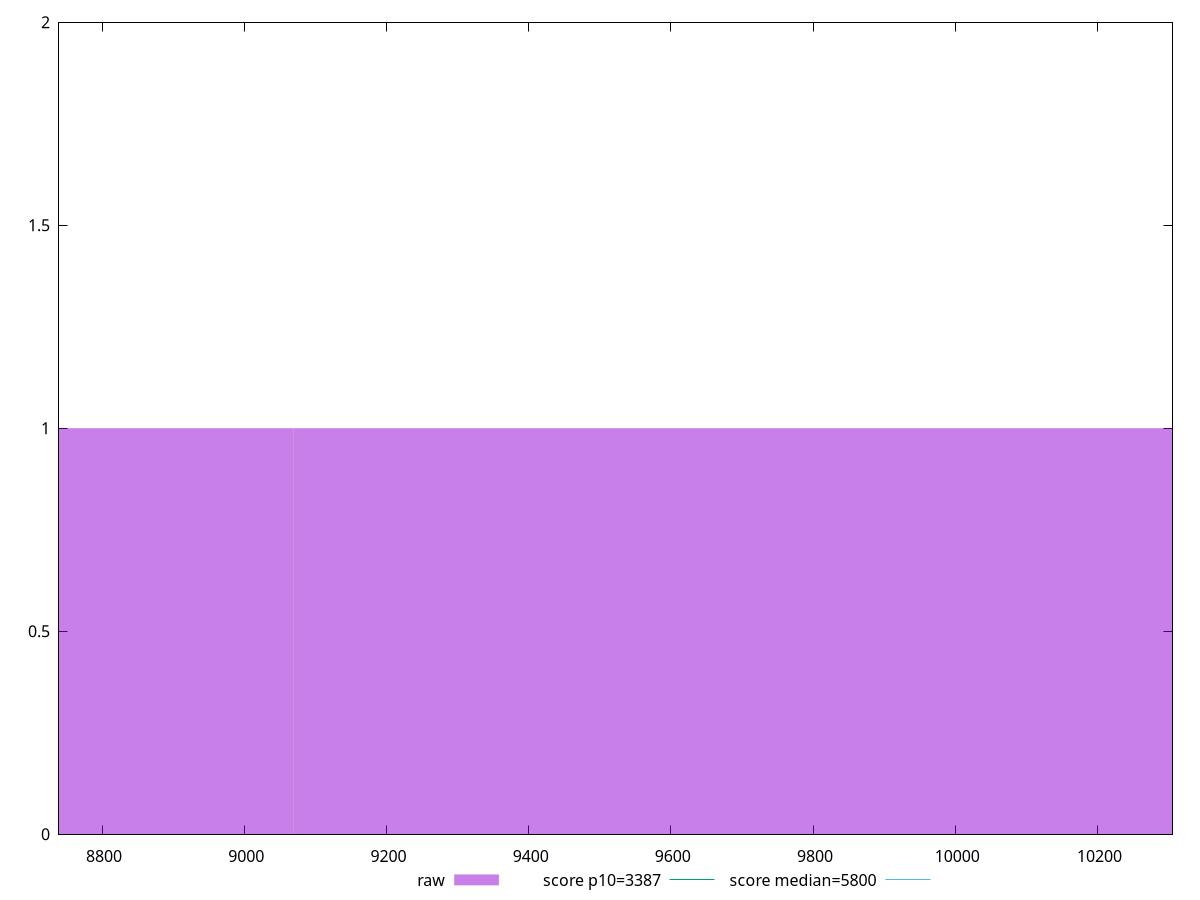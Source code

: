 reset

$raw <<EOF
10364.695868371486 1
7773.521901278615 1
EOF

set key outside below
set boxwidth 2591.1739670928714
set xrange [8739.35809623992:10305.594427902917]
set yrange [0:2]
set trange [0:2]
set style fill transparent solid 0.5 noborder

set parametric
set terminal svg size 640, 490 enhanced background rgb 'white'
set output "reports/report_00030_2021-02-24T20-42-31.540Z/speed-index/samples/astro/raw/histogram.svg"

plot $raw title "raw" with boxes, \
     3387,t title "score p10=3387", \
     5800,t title "score median=5800"

reset
